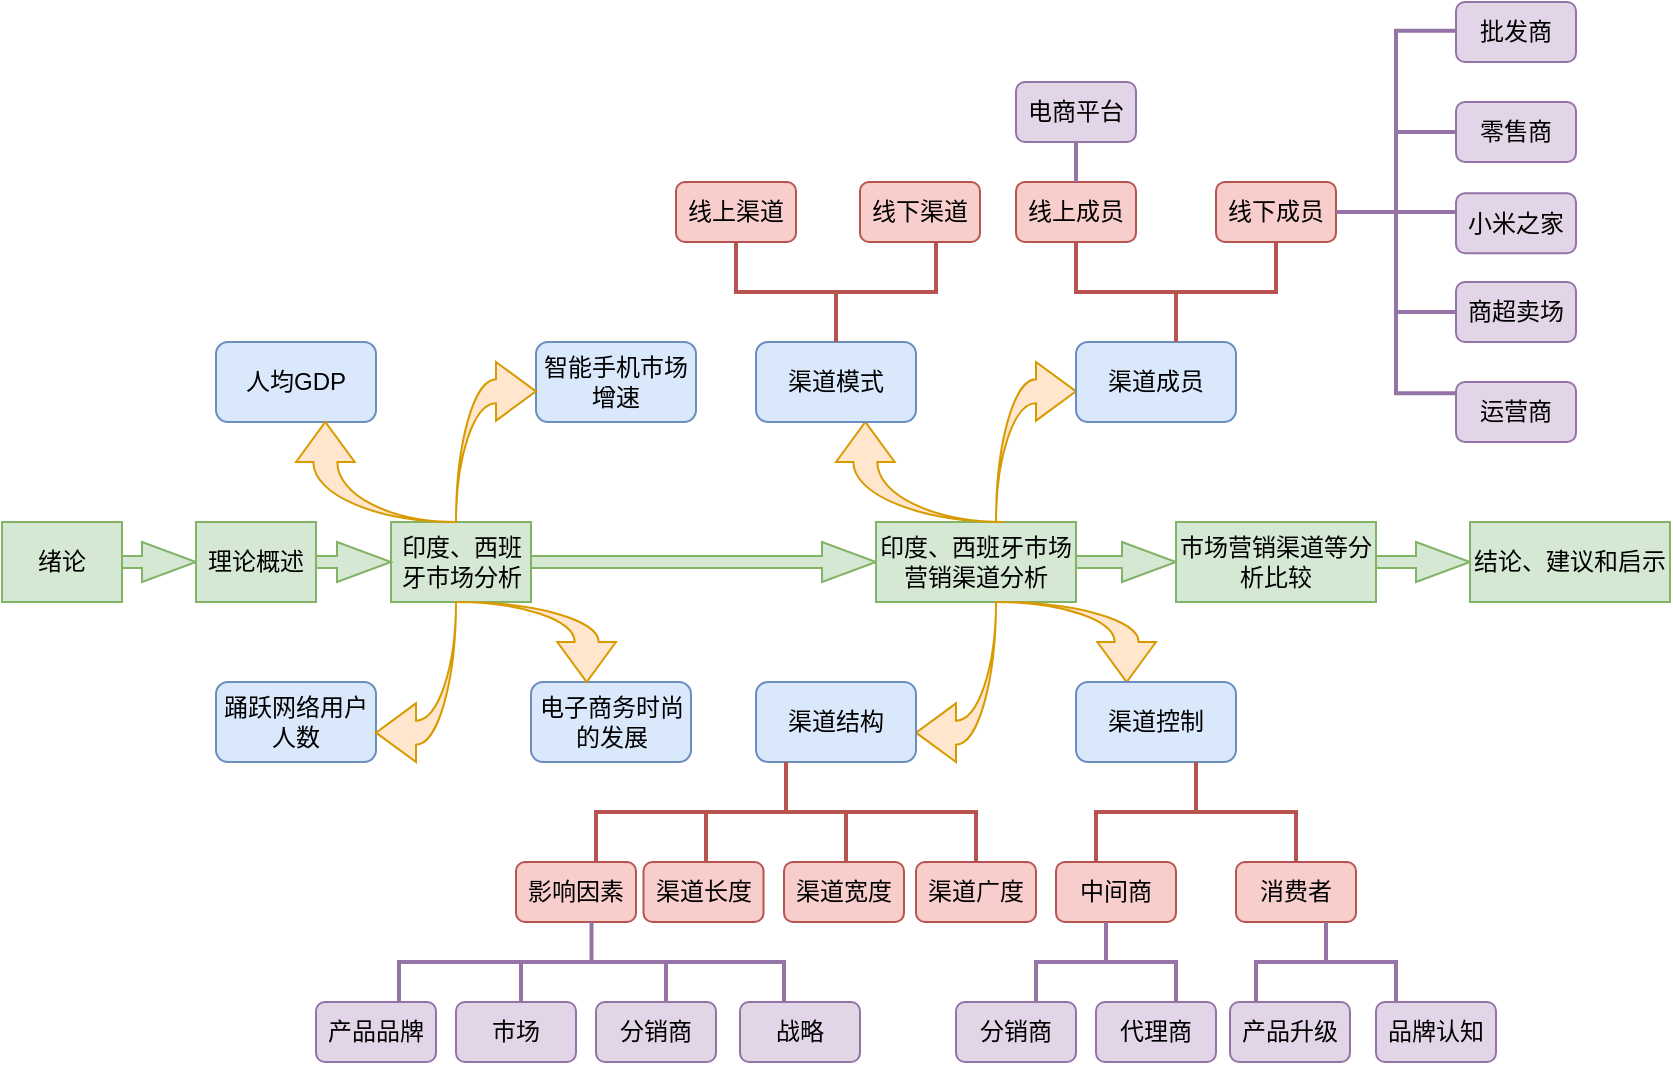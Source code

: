 <mxfile version="15.7.3" type="github">
  <diagram id="UWDzkhf6b-I-Ufx4RIvm" name="Page-1">
    <mxGraphModel dx="1422" dy="762" grid="0" gridSize="10" guides="1" tooltips="1" connect="1" arrows="1" fold="1" page="1" pageScale="1" pageWidth="4681" pageHeight="3300" math="0" shadow="0">
      <root>
        <mxCell id="0" />
        <mxCell id="1" parent="0" />
        <mxCell id="ktw5Y0B_OCED_jIGJP1N-3" value="绪论" style="rounded=0;whiteSpace=wrap;html=1;fillColor=#d5e8d4;strokeColor=#82b366;" parent="1" vertex="1">
          <mxGeometry x="209" y="454" width="60" height="40" as="geometry" />
        </mxCell>
        <mxCell id="ktw5Y0B_OCED_jIGJP1N-9" value="" style="html=1;shadow=0;dashed=0;align=center;verticalAlign=middle;shape=mxgraph.arrows2.arrow;dy=0.7;dx=27;notch=0;fillColor=#d5e8d4;strokeColor=#82b366;" parent="1" vertex="1">
          <mxGeometry x="269" y="464" width="37" height="20" as="geometry" />
        </mxCell>
        <mxCell id="ktw5Y0B_OCED_jIGJP1N-10" value="印度、西班牙市场分析" style="rounded=0;whiteSpace=wrap;html=1;fillColor=#d5e8d4;strokeColor=#82b366;" parent="1" vertex="1">
          <mxGeometry x="403.5" y="454" width="70" height="40" as="geometry" />
        </mxCell>
        <mxCell id="ktw5Y0B_OCED_jIGJP1N-11" value="" style="html=1;shadow=0;dashed=0;align=center;verticalAlign=middle;shape=mxgraph.arrows2.arrow;dy=0.7;dx=27;notch=0;fillColor=#d5e8d4;strokeColor=#82b366;" parent="1" vertex="1">
          <mxGeometry x="363.5" y="464" width="40" height="20" as="geometry" />
        </mxCell>
        <mxCell id="ktw5Y0B_OCED_jIGJP1N-12" value="理论概述" style="rounded=0;whiteSpace=wrap;html=1;fillColor=#d5e8d4;strokeColor=#82b366;" parent="1" vertex="1">
          <mxGeometry x="306" y="454" width="60" height="40" as="geometry" />
        </mxCell>
        <mxCell id="ktw5Y0B_OCED_jIGJP1N-13" value="" style="html=1;shadow=0;dashed=0;align=center;verticalAlign=middle;shape=mxgraph.arrows2.arrow;dy=0.7;dx=27;notch=0;fillColor=#d5e8d4;strokeColor=#82b366;" parent="1" vertex="1">
          <mxGeometry x="473.5" y="464" width="172.5" height="20" as="geometry" />
        </mxCell>
        <mxCell id="ktw5Y0B_OCED_jIGJP1N-14" value="印度、西班牙市场营销渠道分析" style="rounded=0;whiteSpace=wrap;html=1;fillColor=#d5e8d4;strokeColor=#82b366;" parent="1" vertex="1">
          <mxGeometry x="646" y="454" width="100" height="40" as="geometry" />
        </mxCell>
        <mxCell id="ktw5Y0B_OCED_jIGJP1N-15" value="" style="html=1;shadow=0;dashed=0;align=center;verticalAlign=middle;shape=mxgraph.arrows2.arrow;dy=0.7;dx=27;notch=0;fillColor=#d5e8d4;strokeColor=#82b366;" parent="1" vertex="1">
          <mxGeometry x="746" y="464" width="50" height="20" as="geometry" />
        </mxCell>
        <mxCell id="ktw5Y0B_OCED_jIGJP1N-16" value="市场营销渠道等分析比较" style="rounded=0;whiteSpace=wrap;html=1;fillColor=#d5e8d4;strokeColor=#82b366;" parent="1" vertex="1">
          <mxGeometry x="796" y="454" width="100" height="40" as="geometry" />
        </mxCell>
        <mxCell id="ktw5Y0B_OCED_jIGJP1N-17" value="" style="html=1;shadow=0;dashed=0;align=center;verticalAlign=middle;shape=mxgraph.arrows2.arrow;dy=0.7;dx=27;notch=0;fillColor=#d5e8d4;strokeColor=#82b366;" parent="1" vertex="1">
          <mxGeometry x="896" y="464" width="47" height="20" as="geometry" />
        </mxCell>
        <mxCell id="ktw5Y0B_OCED_jIGJP1N-18" value="结论、建议和启示" style="rounded=0;whiteSpace=wrap;html=1;fillColor=#d5e8d4;strokeColor=#82b366;" parent="1" vertex="1">
          <mxGeometry x="943" y="454" width="100" height="40" as="geometry" />
        </mxCell>
        <mxCell id="ktw5Y0B_OCED_jIGJP1N-24" value="踊跃网络用户人数" style="rounded=1;whiteSpace=wrap;html=1;fillColor=#dae8fc;strokeColor=#6c8ebf;" parent="1" vertex="1">
          <mxGeometry x="316" y="534" width="80" height="40" as="geometry" />
        </mxCell>
        <mxCell id="ktw5Y0B_OCED_jIGJP1N-30" value="人均GDP" style="rounded=1;whiteSpace=wrap;html=1;fillColor=#dae8fc;strokeColor=#6c8ebf;" parent="1" vertex="1">
          <mxGeometry x="316" y="364" width="80" height="40" as="geometry" />
        </mxCell>
        <mxCell id="ktw5Y0B_OCED_jIGJP1N-31" value="智能手机市场增速" style="rounded=1;whiteSpace=wrap;html=1;fillColor=#dae8fc;strokeColor=#6c8ebf;" parent="1" vertex="1">
          <mxGeometry x="476" y="364" width="80" height="40" as="geometry" />
        </mxCell>
        <mxCell id="ktw5Y0B_OCED_jIGJP1N-32" value="电子商务时尚的发展" style="rounded=1;whiteSpace=wrap;html=1;fillColor=#dae8fc;strokeColor=#6c8ebf;" parent="1" vertex="1">
          <mxGeometry x="473.5" y="534" width="80" height="40" as="geometry" />
        </mxCell>
        <mxCell id="ktw5Y0B_OCED_jIGJP1N-33" value="" style="html=1;shadow=0;dashed=0;align=center;verticalAlign=middle;shape=mxgraph.arrows2.jumpInArrow;dy=6;dx=20;arrowHead=29.33;fillColor=#ffe6cc;strokeColor=#d79b00;" parent="1" vertex="1">
          <mxGeometry x="436" y="374" width="40" height="80" as="geometry" />
        </mxCell>
        <mxCell id="ktw5Y0B_OCED_jIGJP1N-38" value="" style="html=1;shadow=0;dashed=0;align=center;verticalAlign=middle;shape=mxgraph.arrows2.jumpInArrow;dy=6;dx=20;arrowHead=29.33;fillColor=#ffe6cc;strokeColor=#d79b00;direction=south;" parent="1" vertex="1">
          <mxGeometry x="436" y="494" width="80" height="40" as="geometry" />
        </mxCell>
        <mxCell id="ktw5Y0B_OCED_jIGJP1N-39" value="" style="html=1;shadow=0;dashed=0;align=center;verticalAlign=middle;shape=mxgraph.arrows2.jumpInArrow;dy=6;dx=20;arrowHead=29.33;fillColor=#ffe6cc;strokeColor=#d79b00;direction=west;" parent="1" vertex="1">
          <mxGeometry x="396" y="494" width="40" height="80" as="geometry" />
        </mxCell>
        <mxCell id="ktw5Y0B_OCED_jIGJP1N-41" value="" style="html=1;shadow=0;dashed=0;align=center;verticalAlign=middle;shape=mxgraph.arrows2.jumpInArrow;dy=6;dx=20;arrowHead=29.33;fillColor=#ffe6cc;strokeColor=#d79b00;direction=north;" parent="1" vertex="1">
          <mxGeometry x="356" y="404" width="80" height="50" as="geometry" />
        </mxCell>
        <mxCell id="ktw5Y0B_OCED_jIGJP1N-42" value="" style="html=1;shadow=0;dashed=0;align=center;verticalAlign=middle;shape=mxgraph.arrows2.jumpInArrow;dy=6;dx=20;arrowHead=29.33;fillColor=#ffe6cc;strokeColor=#d79b00;" parent="1" vertex="1">
          <mxGeometry x="706" y="374" width="40" height="80" as="geometry" />
        </mxCell>
        <mxCell id="ktw5Y0B_OCED_jIGJP1N-43" value="" style="html=1;shadow=0;dashed=0;align=center;verticalAlign=middle;shape=mxgraph.arrows2.jumpInArrow;dy=6;dx=20;arrowHead=29.33;fillColor=#ffe6cc;strokeColor=#d79b00;direction=south;" parent="1" vertex="1">
          <mxGeometry x="706" y="494" width="80" height="40" as="geometry" />
        </mxCell>
        <mxCell id="ktw5Y0B_OCED_jIGJP1N-44" value="" style="html=1;shadow=0;dashed=0;align=center;verticalAlign=middle;shape=mxgraph.arrows2.jumpInArrow;dy=6;dx=20;arrowHead=29.33;fillColor=#ffe6cc;strokeColor=#d79b00;direction=west;" parent="1" vertex="1">
          <mxGeometry x="666" y="494" width="40" height="80" as="geometry" />
        </mxCell>
        <mxCell id="ktw5Y0B_OCED_jIGJP1N-45" value="" style="html=1;shadow=0;dashed=0;align=center;verticalAlign=middle;shape=mxgraph.arrows2.jumpInArrow;dy=6;dx=20;arrowHead=29.33;fillColor=#ffe6cc;strokeColor=#d79b00;direction=north;" parent="1" vertex="1">
          <mxGeometry x="626" y="404" width="84" height="50" as="geometry" />
        </mxCell>
        <mxCell id="ktw5Y0B_OCED_jIGJP1N-46" value="渠道模式" style="rounded=1;whiteSpace=wrap;html=1;fillColor=#dae8fc;strokeColor=#6c8ebf;" parent="1" vertex="1">
          <mxGeometry x="586" y="364" width="80" height="40" as="geometry" />
        </mxCell>
        <mxCell id="ktw5Y0B_OCED_jIGJP1N-47" value="渠道成员" style="rounded=1;whiteSpace=wrap;html=1;fillColor=#dae8fc;strokeColor=#6c8ebf;" parent="1" vertex="1">
          <mxGeometry x="746" y="364" width="80" height="40" as="geometry" />
        </mxCell>
        <mxCell id="ktw5Y0B_OCED_jIGJP1N-48" value="渠道结构" style="rounded=1;whiteSpace=wrap;html=1;fillColor=#dae8fc;strokeColor=#6c8ebf;" parent="1" vertex="1">
          <mxGeometry x="586" y="534" width="80" height="40" as="geometry" />
        </mxCell>
        <mxCell id="ktw5Y0B_OCED_jIGJP1N-49" value="渠道控制" style="rounded=1;whiteSpace=wrap;html=1;fillColor=#dae8fc;strokeColor=#6c8ebf;" parent="1" vertex="1">
          <mxGeometry x="746" y="534" width="80" height="40" as="geometry" />
        </mxCell>
        <mxCell id="ktw5Y0B_OCED_jIGJP1N-58" value="" style="strokeWidth=2;html=1;shape=mxgraph.flowchart.annotation_2;align=left;labelPosition=right;pointerEvents=1;direction=north;fillColor=#f8cecc;strokeColor=#b85450;" parent="1" vertex="1">
          <mxGeometry x="576" y="314" width="100" height="50" as="geometry" />
        </mxCell>
        <mxCell id="ktw5Y0B_OCED_jIGJP1N-60" value="线上渠道" style="rounded=1;whiteSpace=wrap;html=1;fillColor=#f8cecc;strokeColor=#b85450;" parent="1" vertex="1">
          <mxGeometry x="546" y="284" width="60" height="30" as="geometry" />
        </mxCell>
        <mxCell id="ktw5Y0B_OCED_jIGJP1N-61" value="线下渠道" style="rounded=1;whiteSpace=wrap;html=1;fillColor=#f8cecc;strokeColor=#b85450;" parent="1" vertex="1">
          <mxGeometry x="638" y="284" width="60" height="30" as="geometry" />
        </mxCell>
        <mxCell id="ktw5Y0B_OCED_jIGJP1N-62" value="" style="strokeWidth=2;html=1;shape=mxgraph.flowchart.annotation_2;align=left;labelPosition=right;pointerEvents=1;direction=north;fillColor=#f8cecc;strokeColor=#b85450;" parent="1" vertex="1">
          <mxGeometry x="746" y="314" width="100" height="50" as="geometry" />
        </mxCell>
        <mxCell id="ktw5Y0B_OCED_jIGJP1N-63" value="线上成员" style="rounded=1;whiteSpace=wrap;html=1;fillColor=#f8cecc;strokeColor=#b85450;" parent="1" vertex="1">
          <mxGeometry x="716" y="284" width="60" height="30" as="geometry" />
        </mxCell>
        <mxCell id="ktw5Y0B_OCED_jIGJP1N-66" value="线下成员" style="rounded=1;whiteSpace=wrap;html=1;fillColor=#f8cecc;strokeColor=#b85450;" parent="1" vertex="1">
          <mxGeometry x="816" y="284" width="60" height="30" as="geometry" />
        </mxCell>
        <mxCell id="ktw5Y0B_OCED_jIGJP1N-69" value="" style="line;strokeWidth=2;direction=south;html=1;fillColor=#e1d5e7;strokeColor=#9673a6;" parent="1" vertex="1">
          <mxGeometry x="741" y="264" width="10" height="20" as="geometry" />
        </mxCell>
        <mxCell id="ktw5Y0B_OCED_jIGJP1N-70" value="电商平台" style="rounded=1;whiteSpace=wrap;html=1;fillColor=#e1d5e7;strokeColor=#9673a6;" parent="1" vertex="1">
          <mxGeometry x="716" y="234" width="60" height="30" as="geometry" />
        </mxCell>
        <mxCell id="ktw5Y0B_OCED_jIGJP1N-71" value="" style="strokeWidth=2;html=1;shape=mxgraph.flowchart.annotation_2;align=left;labelPosition=right;pointerEvents=1;fillColor=#e1d5e7;strokeColor=#9673a6;" parent="1" vertex="1">
          <mxGeometry x="876" y="208.38" width="60" height="181.25" as="geometry" />
        </mxCell>
        <mxCell id="ktw5Y0B_OCED_jIGJP1N-72" value="" style="line;strokeWidth=2;html=1;fillColor=#e1d5e7;strokeColor=#9673a6;" parent="1" vertex="1">
          <mxGeometry x="906" y="254" width="30" height="10" as="geometry" />
        </mxCell>
        <mxCell id="ktw5Y0B_OCED_jIGJP1N-73" value="" style="line;strokeWidth=2;html=1;fillColor=#e1d5e7;strokeColor=#9673a6;" parent="1" vertex="1">
          <mxGeometry x="906" y="294.01" width="30" height="10" as="geometry" />
        </mxCell>
        <mxCell id="ktw5Y0B_OCED_jIGJP1N-74" value="" style="line;strokeWidth=2;html=1;fillColor=#e1d5e7;strokeColor=#9673a6;" parent="1" vertex="1">
          <mxGeometry x="906" y="344" width="30" height="10" as="geometry" />
        </mxCell>
        <mxCell id="ktw5Y0B_OCED_jIGJP1N-75" value="批发商" style="rounded=1;whiteSpace=wrap;html=1;fillColor=#e1d5e7;strokeColor=#9673a6;" parent="1" vertex="1">
          <mxGeometry x="936" y="194" width="60" height="30" as="geometry" />
        </mxCell>
        <mxCell id="ktw5Y0B_OCED_jIGJP1N-76" value="零售商" style="rounded=1;whiteSpace=wrap;html=1;fillColor=#e1d5e7;strokeColor=#9673a6;" parent="1" vertex="1">
          <mxGeometry x="936" y="244" width="60" height="30" as="geometry" />
        </mxCell>
        <mxCell id="ktw5Y0B_OCED_jIGJP1N-77" value="小米之家" style="rounded=1;whiteSpace=wrap;html=1;fillColor=#e1d5e7;strokeColor=#9673a6;" parent="1" vertex="1">
          <mxGeometry x="936" y="289.63" width="60" height="30" as="geometry" />
        </mxCell>
        <mxCell id="ktw5Y0B_OCED_jIGJP1N-78" value="商超卖场" style="rounded=1;whiteSpace=wrap;html=1;fillColor=#e1d5e7;strokeColor=#9673a6;" parent="1" vertex="1">
          <mxGeometry x="936" y="334" width="60" height="30" as="geometry" />
        </mxCell>
        <mxCell id="ktw5Y0B_OCED_jIGJP1N-79" value="运营商" style="rounded=1;whiteSpace=wrap;html=1;fillColor=#e1d5e7;strokeColor=#9673a6;" parent="1" vertex="1">
          <mxGeometry x="936" y="384" width="60" height="30" as="geometry" />
        </mxCell>
        <mxCell id="ktw5Y0B_OCED_jIGJP1N-80" value="" style="strokeWidth=2;html=1;shape=mxgraph.flowchart.annotation_2;align=left;labelPosition=right;pointerEvents=1;direction=south;fillColor=#f8cecc;strokeColor=#b85450;" parent="1" vertex="1">
          <mxGeometry x="506" y="574" width="190" height="50" as="geometry" />
        </mxCell>
        <mxCell id="ktw5Y0B_OCED_jIGJP1N-81" value="" style="strokeWidth=2;html=1;shape=mxgraph.flowchart.annotation_2;align=left;labelPosition=right;pointerEvents=1;direction=south;fillColor=#f8cecc;strokeColor=#b85450;" parent="1" vertex="1">
          <mxGeometry x="756" y="574" width="100" height="50" as="geometry" />
        </mxCell>
        <mxCell id="ktw5Y0B_OCED_jIGJP1N-82" value="中间商" style="rounded=1;whiteSpace=wrap;html=1;fillColor=#f8cecc;strokeColor=#b85450;" parent="1" vertex="1">
          <mxGeometry x="736" y="624" width="60" height="30" as="geometry" />
        </mxCell>
        <mxCell id="ktw5Y0B_OCED_jIGJP1N-83" value="消费者" style="rounded=1;whiteSpace=wrap;html=1;fillColor=#f8cecc;strokeColor=#b85450;" parent="1" vertex="1">
          <mxGeometry x="826" y="624" width="60" height="30" as="geometry" />
        </mxCell>
        <mxCell id="ktw5Y0B_OCED_jIGJP1N-84" value="" style="strokeWidth=2;html=1;shape=mxgraph.flowchart.annotation_2;align=left;labelPosition=right;pointerEvents=1;direction=south;fillColor=#e1d5e7;strokeColor=#9673a6;" parent="1" vertex="1">
          <mxGeometry x="726" y="654" width="70" height="40" as="geometry" />
        </mxCell>
        <mxCell id="ktw5Y0B_OCED_jIGJP1N-85" value="分销商" style="rounded=1;whiteSpace=wrap;html=1;fillColor=#e1d5e7;strokeColor=#9673a6;" parent="1" vertex="1">
          <mxGeometry x="686" y="694" width="60" height="30" as="geometry" />
        </mxCell>
        <mxCell id="ktw5Y0B_OCED_jIGJP1N-86" value="代理商" style="rounded=1;whiteSpace=wrap;html=1;fillColor=#e1d5e7;strokeColor=#9673a6;" parent="1" vertex="1">
          <mxGeometry x="756" y="694" width="60" height="30" as="geometry" />
        </mxCell>
        <mxCell id="ktw5Y0B_OCED_jIGJP1N-87" value="" style="strokeWidth=2;html=1;shape=mxgraph.flowchart.annotation_2;align=left;labelPosition=right;pointerEvents=1;direction=south;fillColor=#e1d5e7;strokeColor=#9673a6;" parent="1" vertex="1">
          <mxGeometry x="836" y="654" width="70" height="40" as="geometry" />
        </mxCell>
        <mxCell id="ktw5Y0B_OCED_jIGJP1N-88" value="产品升级" style="rounded=1;whiteSpace=wrap;html=1;fillColor=#e1d5e7;strokeColor=#9673a6;" parent="1" vertex="1">
          <mxGeometry x="823" y="694" width="60" height="30" as="geometry" />
        </mxCell>
        <mxCell id="ktw5Y0B_OCED_jIGJP1N-89" value="品牌认知" style="rounded=1;whiteSpace=wrap;html=1;fillColor=#e1d5e7;strokeColor=#9673a6;" parent="1" vertex="1">
          <mxGeometry x="896" y="694" width="60" height="30" as="geometry" />
        </mxCell>
        <mxCell id="ktw5Y0B_OCED_jIGJP1N-93" value="" style="line;strokeWidth=2;direction=south;html=1;fillColor=#f8cecc;strokeColor=#b85450;" parent="1" vertex="1">
          <mxGeometry x="556" y="599" width="10" height="25" as="geometry" />
        </mxCell>
        <mxCell id="ktw5Y0B_OCED_jIGJP1N-95" value="" style="line;strokeWidth=2;direction=south;html=1;fillColor=#f8cecc;strokeColor=#b85450;" parent="1" vertex="1">
          <mxGeometry x="626" y="599" width="10" height="25" as="geometry" />
        </mxCell>
        <mxCell id="ktw5Y0B_OCED_jIGJP1N-96" value="影响因素" style="rounded=1;whiteSpace=wrap;html=1;fillColor=#f8cecc;strokeColor=#b85450;" parent="1" vertex="1">
          <mxGeometry x="466" y="624" width="60" height="30" as="geometry" />
        </mxCell>
        <mxCell id="ktw5Y0B_OCED_jIGJP1N-97" value="渠道长度" style="rounded=1;whiteSpace=wrap;html=1;fillColor=#f8cecc;strokeColor=#b85450;" parent="1" vertex="1">
          <mxGeometry x="529.75" y="624" width="60" height="30" as="geometry" />
        </mxCell>
        <mxCell id="ktw5Y0B_OCED_jIGJP1N-98" value="渠道宽度" style="rounded=1;whiteSpace=wrap;html=1;fillColor=#f8cecc;strokeColor=#b85450;" parent="1" vertex="1">
          <mxGeometry x="600" y="624" width="60" height="30" as="geometry" />
        </mxCell>
        <mxCell id="ktw5Y0B_OCED_jIGJP1N-99" value="渠道广度" style="rounded=1;whiteSpace=wrap;html=1;fillColor=#f8cecc;strokeColor=#b85450;" parent="1" vertex="1">
          <mxGeometry x="666" y="624" width="60" height="30" as="geometry" />
        </mxCell>
        <mxCell id="ktw5Y0B_OCED_jIGJP1N-101" value="" style="strokeWidth=2;html=1;shape=mxgraph.flowchart.annotation_2;align=left;labelPosition=right;pointerEvents=1;direction=south;fillColor=#e1d5e7;strokeColor=#9673a6;" parent="1" vertex="1">
          <mxGeometry x="407.5" y="654" width="192.5" height="40" as="geometry" />
        </mxCell>
        <mxCell id="ktw5Y0B_OCED_jIGJP1N-102" value="产品品牌" style="rounded=1;whiteSpace=wrap;html=1;fillColor=#e1d5e7;strokeColor=#9673a6;" parent="1" vertex="1">
          <mxGeometry x="366" y="694" width="60" height="30" as="geometry" />
        </mxCell>
        <mxCell id="ktw5Y0B_OCED_jIGJP1N-103" value="" style="line;strokeWidth=2;direction=south;html=1;fillColor=#e1d5e7;strokeColor=#9673a6;" parent="1" vertex="1">
          <mxGeometry x="463.5" y="674" width="10" height="20" as="geometry" />
        </mxCell>
        <mxCell id="ktw5Y0B_OCED_jIGJP1N-104" value="市场" style="rounded=1;whiteSpace=wrap;html=1;fillColor=#e1d5e7;strokeColor=#9673a6;" parent="1" vertex="1">
          <mxGeometry x="436" y="694" width="60" height="30" as="geometry" />
        </mxCell>
        <mxCell id="ktw5Y0B_OCED_jIGJP1N-105" value="" style="line;strokeWidth=2;direction=south;html=1;fillColor=#e1d5e7;strokeColor=#9673a6;" parent="1" vertex="1">
          <mxGeometry x="536" y="674" width="10" height="20" as="geometry" />
        </mxCell>
        <mxCell id="ktw5Y0B_OCED_jIGJP1N-106" value="分销商" style="rounded=1;whiteSpace=wrap;html=1;fillColor=#e1d5e7;strokeColor=#9673a6;" parent="1" vertex="1">
          <mxGeometry x="506" y="694" width="60" height="30" as="geometry" />
        </mxCell>
        <mxCell id="ktw5Y0B_OCED_jIGJP1N-107" value="战略" style="rounded=1;whiteSpace=wrap;html=1;fillColor=#e1d5e7;strokeColor=#9673a6;" parent="1" vertex="1">
          <mxGeometry x="578" y="694" width="60" height="30" as="geometry" />
        </mxCell>
      </root>
    </mxGraphModel>
  </diagram>
</mxfile>
